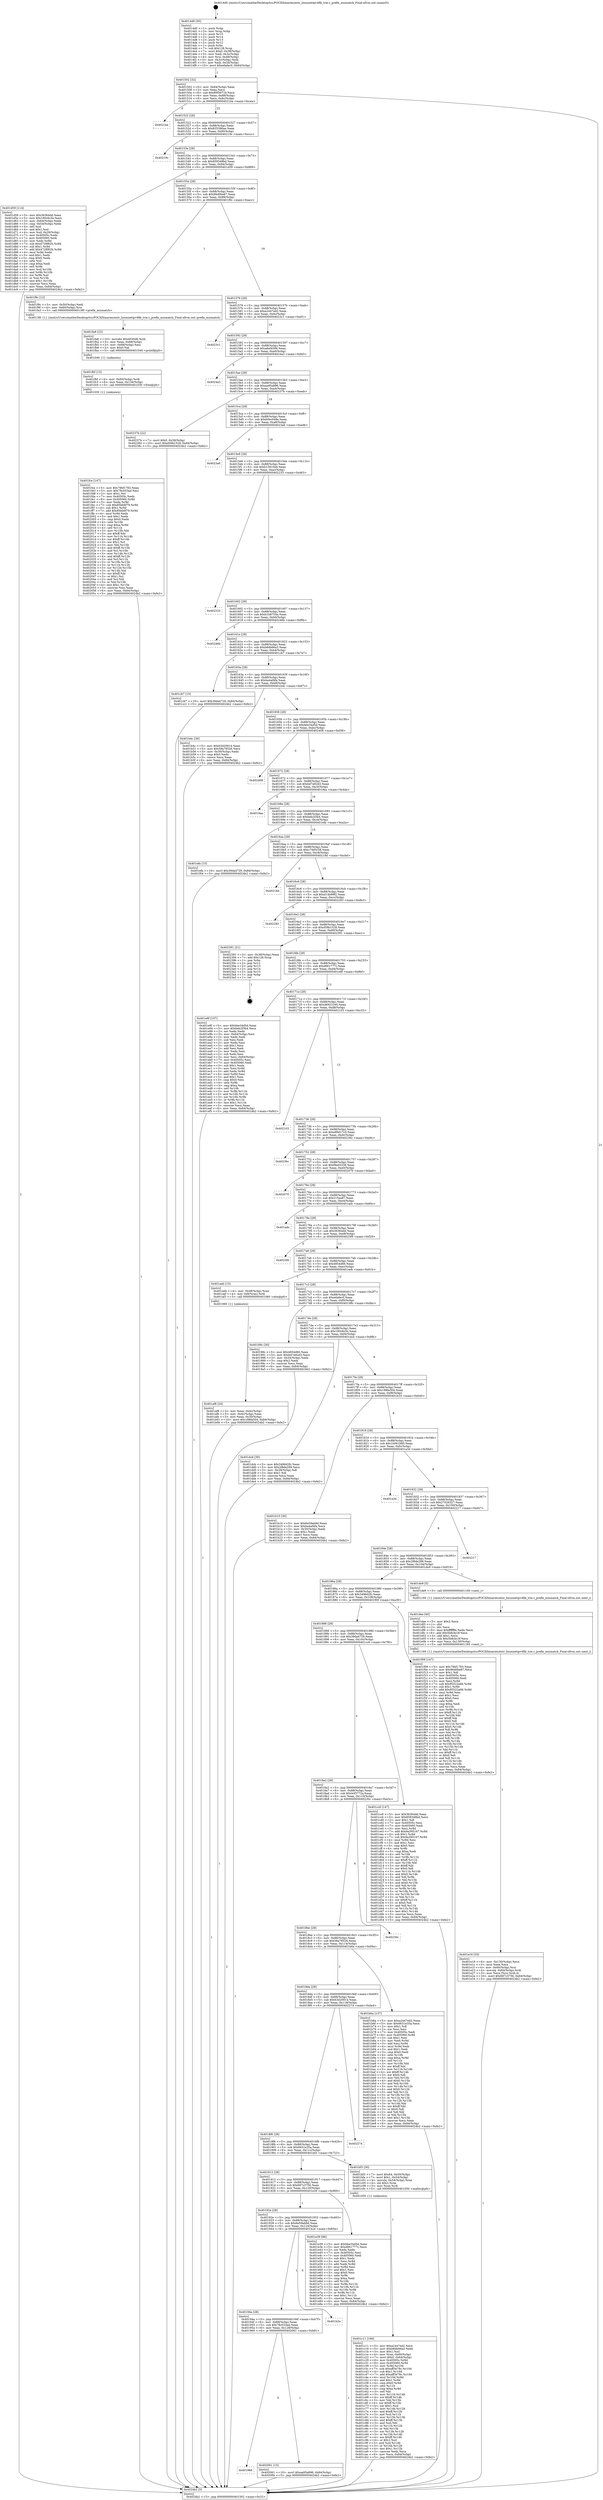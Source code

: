 digraph "0x4014d0" {
  label = "0x4014d0 (/mnt/c/Users/mathe/Desktop/tcc/POCII/binaries/extr_linuxnetipv4fib_trie.c_prefix_mismatch_Final-ollvm.out::main(0))"
  labelloc = "t"
  node[shape=record]

  Entry [label="",width=0.3,height=0.3,shape=circle,fillcolor=black,style=filled]
  "0x401502" [label="{
     0x401502 [32]\l
     | [instrs]\l
     &nbsp;&nbsp;0x401502 \<+6\>: mov -0x84(%rbp),%eax\l
     &nbsp;&nbsp;0x401508 \<+2\>: mov %eax,%ecx\l
     &nbsp;&nbsp;0x40150a \<+6\>: sub $0x80f5871b,%ecx\l
     &nbsp;&nbsp;0x401510 \<+6\>: mov %eax,-0x88(%rbp)\l
     &nbsp;&nbsp;0x401516 \<+6\>: mov %ecx,-0x8c(%rbp)\l
     &nbsp;&nbsp;0x40151c \<+6\>: je 00000000004021ba \<main+0xcea\>\l
  }"]
  "0x4021ba" [label="{
     0x4021ba\l
  }", style=dashed]
  "0x401522" [label="{
     0x401522 [28]\l
     | [instrs]\l
     &nbsp;&nbsp;0x401522 \<+5\>: jmp 0000000000401527 \<main+0x57\>\l
     &nbsp;&nbsp;0x401527 \<+6\>: mov -0x88(%rbp),%eax\l
     &nbsp;&nbsp;0x40152d \<+5\>: sub $0x835386ae,%eax\l
     &nbsp;&nbsp;0x401532 \<+6\>: mov %eax,-0x90(%rbp)\l
     &nbsp;&nbsp;0x401538 \<+6\>: je 000000000040219c \<main+0xccc\>\l
  }"]
  Exit [label="",width=0.3,height=0.3,shape=circle,fillcolor=black,style=filled,peripheries=2]
  "0x40219c" [label="{
     0x40219c\l
  }", style=dashed]
  "0x40153e" [label="{
     0x40153e [28]\l
     | [instrs]\l
     &nbsp;&nbsp;0x40153e \<+5\>: jmp 0000000000401543 \<main+0x73\>\l
     &nbsp;&nbsp;0x401543 \<+6\>: mov -0x88(%rbp),%eax\l
     &nbsp;&nbsp;0x401549 \<+5\>: sub $0x859348bd,%eax\l
     &nbsp;&nbsp;0x40154e \<+6\>: mov %eax,-0x94(%rbp)\l
     &nbsp;&nbsp;0x401554 \<+6\>: je 0000000000401d59 \<main+0x889\>\l
  }"]
  "0x401966" [label="{
     0x401966\l
  }", style=dashed]
  "0x401d59" [label="{
     0x401d59 [114]\l
     | [instrs]\l
     &nbsp;&nbsp;0x401d59 \<+5\>: mov $0x36364dd,%eax\l
     &nbsp;&nbsp;0x401d5e \<+5\>: mov $0x180c6c5e,%ecx\l
     &nbsp;&nbsp;0x401d63 \<+3\>: mov -0x64(%rbp),%edx\l
     &nbsp;&nbsp;0x401d66 \<+3\>: cmp -0x54(%rbp),%edx\l
     &nbsp;&nbsp;0x401d69 \<+4\>: setl %sil\l
     &nbsp;&nbsp;0x401d6d \<+4\>: and $0x1,%sil\l
     &nbsp;&nbsp;0x401d71 \<+4\>: mov %sil,-0x29(%rbp)\l
     &nbsp;&nbsp;0x401d75 \<+7\>: mov 0x40505c,%edx\l
     &nbsp;&nbsp;0x401d7c \<+7\>: mov 0x405060,%edi\l
     &nbsp;&nbsp;0x401d83 \<+3\>: mov %edx,%r8d\l
     &nbsp;&nbsp;0x401d86 \<+7\>: sub $0x4728f62b,%r8d\l
     &nbsp;&nbsp;0x401d8d \<+4\>: sub $0x1,%r8d\l
     &nbsp;&nbsp;0x401d91 \<+7\>: add $0x4728f62b,%r8d\l
     &nbsp;&nbsp;0x401d98 \<+4\>: imul %r8d,%edx\l
     &nbsp;&nbsp;0x401d9c \<+3\>: and $0x1,%edx\l
     &nbsp;&nbsp;0x401d9f \<+3\>: cmp $0x0,%edx\l
     &nbsp;&nbsp;0x401da2 \<+4\>: sete %sil\l
     &nbsp;&nbsp;0x401da6 \<+3\>: cmp $0xa,%edi\l
     &nbsp;&nbsp;0x401da9 \<+4\>: setl %r9b\l
     &nbsp;&nbsp;0x401dad \<+3\>: mov %sil,%r10b\l
     &nbsp;&nbsp;0x401db0 \<+3\>: and %r9b,%r10b\l
     &nbsp;&nbsp;0x401db3 \<+3\>: xor %r9b,%sil\l
     &nbsp;&nbsp;0x401db6 \<+3\>: or %sil,%r10b\l
     &nbsp;&nbsp;0x401db9 \<+4\>: test $0x1,%r10b\l
     &nbsp;&nbsp;0x401dbd \<+3\>: cmovne %ecx,%eax\l
     &nbsp;&nbsp;0x401dc0 \<+6\>: mov %eax,-0x84(%rbp)\l
     &nbsp;&nbsp;0x401dc6 \<+5\>: jmp 00000000004024b2 \<main+0xfe2\>\l
  }"]
  "0x40155a" [label="{
     0x40155a [28]\l
     | [instrs]\l
     &nbsp;&nbsp;0x40155a \<+5\>: jmp 000000000040155f \<main+0x8f\>\l
     &nbsp;&nbsp;0x40155f \<+6\>: mov -0x88(%rbp),%eax\l
     &nbsp;&nbsp;0x401565 \<+5\>: sub $0x96d0be87,%eax\l
     &nbsp;&nbsp;0x40156a \<+6\>: mov %eax,-0x98(%rbp)\l
     &nbsp;&nbsp;0x401570 \<+6\>: je 0000000000401f9c \<main+0xacc\>\l
  }"]
  "0x402061" [label="{
     0x402061 [15]\l
     | [instrs]\l
     &nbsp;&nbsp;0x402061 \<+10\>: movl $0xaa95a896,-0x84(%rbp)\l
     &nbsp;&nbsp;0x40206b \<+5\>: jmp 00000000004024b2 \<main+0xfe2\>\l
  }"]
  "0x401f9c" [label="{
     0x401f9c [12]\l
     | [instrs]\l
     &nbsp;&nbsp;0x401f9c \<+3\>: mov -0x50(%rbp),%edi\l
     &nbsp;&nbsp;0x401f9f \<+4\>: mov -0x60(%rbp),%rsi\l
     &nbsp;&nbsp;0x401fa3 \<+5\>: call 00000000004013f0 \<prefix_mismatch\>\l
     | [calls]\l
     &nbsp;&nbsp;0x4013f0 \{1\} (/mnt/c/Users/mathe/Desktop/tcc/POCII/binaries/extr_linuxnetipv4fib_trie.c_prefix_mismatch_Final-ollvm.out::prefix_mismatch)\l
  }"]
  "0x401576" [label="{
     0x401576 [28]\l
     | [instrs]\l
     &nbsp;&nbsp;0x401576 \<+5\>: jmp 000000000040157b \<main+0xab\>\l
     &nbsp;&nbsp;0x40157b \<+6\>: mov -0x88(%rbp),%eax\l
     &nbsp;&nbsp;0x401581 \<+5\>: sub $0xa2447ed2,%eax\l
     &nbsp;&nbsp;0x401586 \<+6\>: mov %eax,-0x9c(%rbp)\l
     &nbsp;&nbsp;0x40158c \<+6\>: je 00000000004023c1 \<main+0xef1\>\l
  }"]
  "0x40194a" [label="{
     0x40194a [28]\l
     | [instrs]\l
     &nbsp;&nbsp;0x40194a \<+5\>: jmp 000000000040194f \<main+0x47f\>\l
     &nbsp;&nbsp;0x40194f \<+6\>: mov -0x88(%rbp),%eax\l
     &nbsp;&nbsp;0x401955 \<+5\>: sub $0x78c033ad,%eax\l
     &nbsp;&nbsp;0x40195a \<+6\>: mov %eax,-0x128(%rbp)\l
     &nbsp;&nbsp;0x401960 \<+6\>: je 0000000000402061 \<main+0xb91\>\l
  }"]
  "0x4023c1" [label="{
     0x4023c1\l
  }", style=dashed]
  "0x401592" [label="{
     0x401592 [28]\l
     | [instrs]\l
     &nbsp;&nbsp;0x401592 \<+5\>: jmp 0000000000401597 \<main+0xc7\>\l
     &nbsp;&nbsp;0x401597 \<+6\>: mov -0x88(%rbp),%eax\l
     &nbsp;&nbsp;0x40159d \<+5\>: sub $0xa8ef4566,%eax\l
     &nbsp;&nbsp;0x4015a2 \<+6\>: mov %eax,-0xa0(%rbp)\l
     &nbsp;&nbsp;0x4015a8 \<+6\>: je 00000000004024a3 \<main+0xfd3\>\l
  }"]
  "0x401b2e" [label="{
     0x401b2e\l
  }", style=dashed]
  "0x4024a3" [label="{
     0x4024a3\l
  }", style=dashed]
  "0x4015ae" [label="{
     0x4015ae [28]\l
     | [instrs]\l
     &nbsp;&nbsp;0x4015ae \<+5\>: jmp 00000000004015b3 \<main+0xe3\>\l
     &nbsp;&nbsp;0x4015b3 \<+6\>: mov -0x88(%rbp),%eax\l
     &nbsp;&nbsp;0x4015b9 \<+5\>: sub $0xaa95a896,%eax\l
     &nbsp;&nbsp;0x4015be \<+6\>: mov %eax,-0xa4(%rbp)\l
     &nbsp;&nbsp;0x4015c4 \<+6\>: je 000000000040237b \<main+0xeab\>\l
  }"]
  "0x401fce" [label="{
     0x401fce [147]\l
     | [instrs]\l
     &nbsp;&nbsp;0x401fce \<+5\>: mov $0x79bf1783,%eax\l
     &nbsp;&nbsp;0x401fd3 \<+5\>: mov $0x78c033ad,%esi\l
     &nbsp;&nbsp;0x401fd8 \<+2\>: mov $0x1,%cl\l
     &nbsp;&nbsp;0x401fda \<+7\>: mov 0x40505c,%edx\l
     &nbsp;&nbsp;0x401fe1 \<+8\>: mov 0x405060,%r8d\l
     &nbsp;&nbsp;0x401fe9 \<+3\>: mov %edx,%r9d\l
     &nbsp;&nbsp;0x401fec \<+7\>: sub $0x85bb6f79,%r9d\l
     &nbsp;&nbsp;0x401ff3 \<+4\>: sub $0x1,%r9d\l
     &nbsp;&nbsp;0x401ff7 \<+7\>: add $0x85bb6f79,%r9d\l
     &nbsp;&nbsp;0x401ffe \<+4\>: imul %r9d,%edx\l
     &nbsp;&nbsp;0x402002 \<+3\>: and $0x1,%edx\l
     &nbsp;&nbsp;0x402005 \<+3\>: cmp $0x0,%edx\l
     &nbsp;&nbsp;0x402008 \<+4\>: sete %r10b\l
     &nbsp;&nbsp;0x40200c \<+4\>: cmp $0xa,%r8d\l
     &nbsp;&nbsp;0x402010 \<+4\>: setl %r11b\l
     &nbsp;&nbsp;0x402014 \<+3\>: mov %r10b,%bl\l
     &nbsp;&nbsp;0x402017 \<+3\>: xor $0xff,%bl\l
     &nbsp;&nbsp;0x40201a \<+3\>: mov %r11b,%r14b\l
     &nbsp;&nbsp;0x40201d \<+4\>: xor $0xff,%r14b\l
     &nbsp;&nbsp;0x402021 \<+3\>: xor $0x1,%cl\l
     &nbsp;&nbsp;0x402024 \<+3\>: mov %bl,%r15b\l
     &nbsp;&nbsp;0x402027 \<+4\>: and $0xff,%r15b\l
     &nbsp;&nbsp;0x40202b \<+3\>: and %cl,%r10b\l
     &nbsp;&nbsp;0x40202e \<+3\>: mov %r14b,%r12b\l
     &nbsp;&nbsp;0x402031 \<+4\>: and $0xff,%r12b\l
     &nbsp;&nbsp;0x402035 \<+3\>: and %cl,%r11b\l
     &nbsp;&nbsp;0x402038 \<+3\>: or %r10b,%r15b\l
     &nbsp;&nbsp;0x40203b \<+3\>: or %r11b,%r12b\l
     &nbsp;&nbsp;0x40203e \<+3\>: xor %r12b,%r15b\l
     &nbsp;&nbsp;0x402041 \<+3\>: or %r14b,%bl\l
     &nbsp;&nbsp;0x402044 \<+3\>: xor $0xff,%bl\l
     &nbsp;&nbsp;0x402047 \<+3\>: or $0x1,%cl\l
     &nbsp;&nbsp;0x40204a \<+2\>: and %cl,%bl\l
     &nbsp;&nbsp;0x40204c \<+3\>: or %bl,%r15b\l
     &nbsp;&nbsp;0x40204f \<+4\>: test $0x1,%r15b\l
     &nbsp;&nbsp;0x402053 \<+3\>: cmovne %esi,%eax\l
     &nbsp;&nbsp;0x402056 \<+6\>: mov %eax,-0x84(%rbp)\l
     &nbsp;&nbsp;0x40205c \<+5\>: jmp 00000000004024b2 \<main+0xfe2\>\l
  }"]
  "0x40237b" [label="{
     0x40237b [22]\l
     | [instrs]\l
     &nbsp;&nbsp;0x40237b \<+7\>: movl $0x0,-0x38(%rbp)\l
     &nbsp;&nbsp;0x402382 \<+10\>: movl $0xd59b1528,-0x84(%rbp)\l
     &nbsp;&nbsp;0x40238c \<+5\>: jmp 00000000004024b2 \<main+0xfe2\>\l
  }"]
  "0x4015ca" [label="{
     0x4015ca [28]\l
     | [instrs]\l
     &nbsp;&nbsp;0x4015ca \<+5\>: jmp 00000000004015cf \<main+0xff\>\l
     &nbsp;&nbsp;0x4015cf \<+6\>: mov -0x88(%rbp),%eax\l
     &nbsp;&nbsp;0x4015d5 \<+5\>: sub $0xb0ec048a,%eax\l
     &nbsp;&nbsp;0x4015da \<+6\>: mov %eax,-0xa8(%rbp)\l
     &nbsp;&nbsp;0x4015e0 \<+6\>: je 00000000004023a6 \<main+0xed6\>\l
  }"]
  "0x401fbf" [label="{
     0x401fbf [15]\l
     | [instrs]\l
     &nbsp;&nbsp;0x401fbf \<+4\>: mov -0x60(%rbp),%rdi\l
     &nbsp;&nbsp;0x401fc3 \<+6\>: mov %eax,-0x134(%rbp)\l
     &nbsp;&nbsp;0x401fc9 \<+5\>: call 0000000000401030 \<free@plt\>\l
     | [calls]\l
     &nbsp;&nbsp;0x401030 \{1\} (unknown)\l
  }"]
  "0x4023a6" [label="{
     0x4023a6\l
  }", style=dashed]
  "0x4015e6" [label="{
     0x4015e6 [28]\l
     | [instrs]\l
     &nbsp;&nbsp;0x4015e6 \<+5\>: jmp 00000000004015eb \<main+0x11b\>\l
     &nbsp;&nbsp;0x4015eb \<+6\>: mov -0x88(%rbp),%eax\l
     &nbsp;&nbsp;0x4015f1 \<+5\>: sub $0xb15810eb,%eax\l
     &nbsp;&nbsp;0x4015f6 \<+6\>: mov %eax,-0xac(%rbp)\l
     &nbsp;&nbsp;0x4015fc \<+6\>: je 0000000000402233 \<main+0xd63\>\l
  }"]
  "0x401fa8" [label="{
     0x401fa8 [23]\l
     | [instrs]\l
     &nbsp;&nbsp;0x401fa8 \<+10\>: movabs $0x4030d6,%rdi\l
     &nbsp;&nbsp;0x401fb2 \<+3\>: mov %eax,-0x68(%rbp)\l
     &nbsp;&nbsp;0x401fb5 \<+3\>: mov -0x68(%rbp),%esi\l
     &nbsp;&nbsp;0x401fb8 \<+2\>: mov $0x0,%al\l
     &nbsp;&nbsp;0x401fba \<+5\>: call 0000000000401040 \<printf@plt\>\l
     | [calls]\l
     &nbsp;&nbsp;0x401040 \{1\} (unknown)\l
  }"]
  "0x402233" [label="{
     0x402233\l
  }", style=dashed]
  "0x401602" [label="{
     0x401602 [28]\l
     | [instrs]\l
     &nbsp;&nbsp;0x401602 \<+5\>: jmp 0000000000401607 \<main+0x137\>\l
     &nbsp;&nbsp;0x401607 \<+6\>: mov -0x88(%rbp),%eax\l
     &nbsp;&nbsp;0x40160d \<+5\>: sub $0xb1b8754a,%eax\l
     &nbsp;&nbsp;0x401612 \<+6\>: mov %eax,-0xb0(%rbp)\l
     &nbsp;&nbsp;0x401618 \<+6\>: je 000000000040246b \<main+0xf9b\>\l
  }"]
  "0x40192e" [label="{
     0x40192e [28]\l
     | [instrs]\l
     &nbsp;&nbsp;0x40192e \<+5\>: jmp 0000000000401933 \<main+0x463\>\l
     &nbsp;&nbsp;0x401933 \<+6\>: mov -0x88(%rbp),%eax\l
     &nbsp;&nbsp;0x401939 \<+5\>: sub $0x6e59ab9d,%eax\l
     &nbsp;&nbsp;0x40193e \<+6\>: mov %eax,-0x124(%rbp)\l
     &nbsp;&nbsp;0x401944 \<+6\>: je 0000000000401b2e \<main+0x65e\>\l
  }"]
  "0x40246b" [label="{
     0x40246b\l
  }", style=dashed]
  "0x40161e" [label="{
     0x40161e [28]\l
     | [instrs]\l
     &nbsp;&nbsp;0x40161e \<+5\>: jmp 0000000000401623 \<main+0x153\>\l
     &nbsp;&nbsp;0x401623 \<+6\>: mov -0x88(%rbp),%eax\l
     &nbsp;&nbsp;0x401629 \<+5\>: sub $0xb6db66a3,%eax\l
     &nbsp;&nbsp;0x40162e \<+6\>: mov %eax,-0xb4(%rbp)\l
     &nbsp;&nbsp;0x401634 \<+6\>: je 0000000000401cb7 \<main+0x7e7\>\l
  }"]
  "0x401e39" [label="{
     0x401e39 [86]\l
     | [instrs]\l
     &nbsp;&nbsp;0x401e39 \<+5\>: mov $0xbbe34d5d,%eax\l
     &nbsp;&nbsp;0x401e3e \<+5\>: mov $0xd661777c,%ecx\l
     &nbsp;&nbsp;0x401e43 \<+2\>: xor %edx,%edx\l
     &nbsp;&nbsp;0x401e45 \<+7\>: mov 0x40505c,%esi\l
     &nbsp;&nbsp;0x401e4c \<+7\>: mov 0x405060,%edi\l
     &nbsp;&nbsp;0x401e53 \<+3\>: sub $0x1,%edx\l
     &nbsp;&nbsp;0x401e56 \<+3\>: mov %esi,%r8d\l
     &nbsp;&nbsp;0x401e59 \<+3\>: add %edx,%r8d\l
     &nbsp;&nbsp;0x401e5c \<+4\>: imul %r8d,%esi\l
     &nbsp;&nbsp;0x401e60 \<+3\>: and $0x1,%esi\l
     &nbsp;&nbsp;0x401e63 \<+3\>: cmp $0x0,%esi\l
     &nbsp;&nbsp;0x401e66 \<+4\>: sete %r9b\l
     &nbsp;&nbsp;0x401e6a \<+3\>: cmp $0xa,%edi\l
     &nbsp;&nbsp;0x401e6d \<+4\>: setl %r10b\l
     &nbsp;&nbsp;0x401e71 \<+3\>: mov %r9b,%r11b\l
     &nbsp;&nbsp;0x401e74 \<+3\>: and %r10b,%r11b\l
     &nbsp;&nbsp;0x401e77 \<+3\>: xor %r10b,%r9b\l
     &nbsp;&nbsp;0x401e7a \<+3\>: or %r9b,%r11b\l
     &nbsp;&nbsp;0x401e7d \<+4\>: test $0x1,%r11b\l
     &nbsp;&nbsp;0x401e81 \<+3\>: cmovne %ecx,%eax\l
     &nbsp;&nbsp;0x401e84 \<+6\>: mov %eax,-0x84(%rbp)\l
     &nbsp;&nbsp;0x401e8a \<+5\>: jmp 00000000004024b2 \<main+0xfe2\>\l
  }"]
  "0x401cb7" [label="{
     0x401cb7 [15]\l
     | [instrs]\l
     &nbsp;&nbsp;0x401cb7 \<+10\>: movl $0x39da4729,-0x84(%rbp)\l
     &nbsp;&nbsp;0x401cc1 \<+5\>: jmp 00000000004024b2 \<main+0xfe2\>\l
  }"]
  "0x40163a" [label="{
     0x40163a [28]\l
     | [instrs]\l
     &nbsp;&nbsp;0x40163a \<+5\>: jmp 000000000040163f \<main+0x16f\>\l
     &nbsp;&nbsp;0x40163f \<+6\>: mov -0x88(%rbp),%eax\l
     &nbsp;&nbsp;0x401645 \<+5\>: sub $0xba4af4fa,%eax\l
     &nbsp;&nbsp;0x40164a \<+6\>: mov %eax,-0xb8(%rbp)\l
     &nbsp;&nbsp;0x401650 \<+6\>: je 0000000000401b4c \<main+0x67c\>\l
  }"]
  "0x401e16" [label="{
     0x401e16 [35]\l
     | [instrs]\l
     &nbsp;&nbsp;0x401e16 \<+6\>: mov -0x130(%rbp),%ecx\l
     &nbsp;&nbsp;0x401e1c \<+3\>: imul %eax,%ecx\l
     &nbsp;&nbsp;0x401e1f \<+4\>: mov -0x60(%rbp),%rsi\l
     &nbsp;&nbsp;0x401e23 \<+4\>: movslq -0x64(%rbp),%rdi\l
     &nbsp;&nbsp;0x401e27 \<+3\>: mov %ecx,(%rsi,%rdi,4)\l
     &nbsp;&nbsp;0x401e2a \<+10\>: movl $0x687c3756,-0x84(%rbp)\l
     &nbsp;&nbsp;0x401e34 \<+5\>: jmp 00000000004024b2 \<main+0xfe2\>\l
  }"]
  "0x401b4c" [label="{
     0x401b4c [30]\l
     | [instrs]\l
     &nbsp;&nbsp;0x401b4c \<+5\>: mov $0x63d20914,%eax\l
     &nbsp;&nbsp;0x401b51 \<+5\>: mov $0x58a78526,%ecx\l
     &nbsp;&nbsp;0x401b56 \<+3\>: mov -0x30(%rbp),%edx\l
     &nbsp;&nbsp;0x401b59 \<+3\>: cmp $0x0,%edx\l
     &nbsp;&nbsp;0x401b5c \<+3\>: cmove %ecx,%eax\l
     &nbsp;&nbsp;0x401b5f \<+6\>: mov %eax,-0x84(%rbp)\l
     &nbsp;&nbsp;0x401b65 \<+5\>: jmp 00000000004024b2 \<main+0xfe2\>\l
  }"]
  "0x401656" [label="{
     0x401656 [28]\l
     | [instrs]\l
     &nbsp;&nbsp;0x401656 \<+5\>: jmp 000000000040165b \<main+0x18b\>\l
     &nbsp;&nbsp;0x40165b \<+6\>: mov -0x88(%rbp),%eax\l
     &nbsp;&nbsp;0x401661 \<+5\>: sub $0xbbe34d5d,%eax\l
     &nbsp;&nbsp;0x401666 \<+6\>: mov %eax,-0xbc(%rbp)\l
     &nbsp;&nbsp;0x40166c \<+6\>: je 0000000000402408 \<main+0xf38\>\l
  }"]
  "0x401dee" [label="{
     0x401dee [40]\l
     | [instrs]\l
     &nbsp;&nbsp;0x401dee \<+5\>: mov $0x2,%ecx\l
     &nbsp;&nbsp;0x401df3 \<+1\>: cltd\l
     &nbsp;&nbsp;0x401df4 \<+2\>: idiv %ecx\l
     &nbsp;&nbsp;0x401df6 \<+6\>: imul $0xfffffffe,%edx,%ecx\l
     &nbsp;&nbsp;0x401dfc \<+6\>: add $0x5b8cbc3f,%ecx\l
     &nbsp;&nbsp;0x401e02 \<+3\>: add $0x1,%ecx\l
     &nbsp;&nbsp;0x401e05 \<+6\>: sub $0x5b8cbc3f,%ecx\l
     &nbsp;&nbsp;0x401e0b \<+6\>: mov %ecx,-0x130(%rbp)\l
     &nbsp;&nbsp;0x401e11 \<+5\>: call 0000000000401160 \<next_i\>\l
     | [calls]\l
     &nbsp;&nbsp;0x401160 \{1\} (/mnt/c/Users/mathe/Desktop/tcc/POCII/binaries/extr_linuxnetipv4fib_trie.c_prefix_mismatch_Final-ollvm.out::next_i)\l
  }"]
  "0x402408" [label="{
     0x402408\l
  }", style=dashed]
  "0x401672" [label="{
     0x401672 [28]\l
     | [instrs]\l
     &nbsp;&nbsp;0x401672 \<+5\>: jmp 0000000000401677 \<main+0x1a7\>\l
     &nbsp;&nbsp;0x401677 \<+6\>: mov -0x88(%rbp),%eax\l
     &nbsp;&nbsp;0x40167d \<+5\>: sub $0xbd7e92d3,%eax\l
     &nbsp;&nbsp;0x401682 \<+6\>: mov %eax,-0xc0(%rbp)\l
     &nbsp;&nbsp;0x401688 \<+6\>: je 00000000004019aa \<main+0x4da\>\l
  }"]
  "0x401c11" [label="{
     0x401c11 [166]\l
     | [instrs]\l
     &nbsp;&nbsp;0x401c11 \<+5\>: mov $0xa2447ed2,%ecx\l
     &nbsp;&nbsp;0x401c16 \<+5\>: mov $0xb6db66a3,%edx\l
     &nbsp;&nbsp;0x401c1b \<+3\>: mov $0x1,%sil\l
     &nbsp;&nbsp;0x401c1e \<+4\>: mov %rax,-0x60(%rbp)\l
     &nbsp;&nbsp;0x401c22 \<+7\>: movl $0x0,-0x64(%rbp)\l
     &nbsp;&nbsp;0x401c29 \<+8\>: mov 0x40505c,%r8d\l
     &nbsp;&nbsp;0x401c31 \<+8\>: mov 0x405060,%r9d\l
     &nbsp;&nbsp;0x401c39 \<+3\>: mov %r8d,%r10d\l
     &nbsp;&nbsp;0x401c3c \<+7\>: sub $0xaff3e78c,%r10d\l
     &nbsp;&nbsp;0x401c43 \<+4\>: sub $0x1,%r10d\l
     &nbsp;&nbsp;0x401c47 \<+7\>: add $0xaff3e78c,%r10d\l
     &nbsp;&nbsp;0x401c4e \<+4\>: imul %r10d,%r8d\l
     &nbsp;&nbsp;0x401c52 \<+4\>: and $0x1,%r8d\l
     &nbsp;&nbsp;0x401c56 \<+4\>: cmp $0x0,%r8d\l
     &nbsp;&nbsp;0x401c5a \<+4\>: sete %r11b\l
     &nbsp;&nbsp;0x401c5e \<+4\>: cmp $0xa,%r9d\l
     &nbsp;&nbsp;0x401c62 \<+3\>: setl %bl\l
     &nbsp;&nbsp;0x401c65 \<+3\>: mov %r11b,%r14b\l
     &nbsp;&nbsp;0x401c68 \<+4\>: xor $0xff,%r14b\l
     &nbsp;&nbsp;0x401c6c \<+3\>: mov %bl,%r15b\l
     &nbsp;&nbsp;0x401c6f \<+4\>: xor $0xff,%r15b\l
     &nbsp;&nbsp;0x401c73 \<+4\>: xor $0x1,%sil\l
     &nbsp;&nbsp;0x401c77 \<+3\>: mov %r14b,%r12b\l
     &nbsp;&nbsp;0x401c7a \<+4\>: and $0xff,%r12b\l
     &nbsp;&nbsp;0x401c7e \<+3\>: and %sil,%r11b\l
     &nbsp;&nbsp;0x401c81 \<+3\>: mov %r15b,%r13b\l
     &nbsp;&nbsp;0x401c84 \<+4\>: and $0xff,%r13b\l
     &nbsp;&nbsp;0x401c88 \<+3\>: and %sil,%bl\l
     &nbsp;&nbsp;0x401c8b \<+3\>: or %r11b,%r12b\l
     &nbsp;&nbsp;0x401c8e \<+3\>: or %bl,%r13b\l
     &nbsp;&nbsp;0x401c91 \<+3\>: xor %r13b,%r12b\l
     &nbsp;&nbsp;0x401c94 \<+3\>: or %r15b,%r14b\l
     &nbsp;&nbsp;0x401c97 \<+4\>: xor $0xff,%r14b\l
     &nbsp;&nbsp;0x401c9b \<+4\>: or $0x1,%sil\l
     &nbsp;&nbsp;0x401c9f \<+3\>: and %sil,%r14b\l
     &nbsp;&nbsp;0x401ca2 \<+3\>: or %r14b,%r12b\l
     &nbsp;&nbsp;0x401ca5 \<+4\>: test $0x1,%r12b\l
     &nbsp;&nbsp;0x401ca9 \<+3\>: cmovne %edx,%ecx\l
     &nbsp;&nbsp;0x401cac \<+6\>: mov %ecx,-0x84(%rbp)\l
     &nbsp;&nbsp;0x401cb2 \<+5\>: jmp 00000000004024b2 \<main+0xfe2\>\l
  }"]
  "0x4019aa" [label="{
     0x4019aa\l
  }", style=dashed]
  "0x40168e" [label="{
     0x40168e [28]\l
     | [instrs]\l
     &nbsp;&nbsp;0x40168e \<+5\>: jmp 0000000000401693 \<main+0x1c3\>\l
     &nbsp;&nbsp;0x401693 \<+6\>: mov -0x88(%rbp),%eax\l
     &nbsp;&nbsp;0x401699 \<+5\>: sub $0xbeb2f3b4,%eax\l
     &nbsp;&nbsp;0x40169e \<+6\>: mov %eax,-0xc4(%rbp)\l
     &nbsp;&nbsp;0x4016a4 \<+6\>: je 0000000000401efa \<main+0xa2a\>\l
  }"]
  "0x401912" [label="{
     0x401912 [28]\l
     | [instrs]\l
     &nbsp;&nbsp;0x401912 \<+5\>: jmp 0000000000401917 \<main+0x447\>\l
     &nbsp;&nbsp;0x401917 \<+6\>: mov -0x88(%rbp),%eax\l
     &nbsp;&nbsp;0x40191d \<+5\>: sub $0x687c3756,%eax\l
     &nbsp;&nbsp;0x401922 \<+6\>: mov %eax,-0x120(%rbp)\l
     &nbsp;&nbsp;0x401928 \<+6\>: je 0000000000401e39 \<main+0x969\>\l
  }"]
  "0x401efa" [label="{
     0x401efa [15]\l
     | [instrs]\l
     &nbsp;&nbsp;0x401efa \<+10\>: movl $0x39da4729,-0x84(%rbp)\l
     &nbsp;&nbsp;0x401f04 \<+5\>: jmp 00000000004024b2 \<main+0xfe2\>\l
  }"]
  "0x4016aa" [label="{
     0x4016aa [28]\l
     | [instrs]\l
     &nbsp;&nbsp;0x4016aa \<+5\>: jmp 00000000004016af \<main+0x1df\>\l
     &nbsp;&nbsp;0x4016af \<+6\>: mov -0x88(%rbp),%eax\l
     &nbsp;&nbsp;0x4016b5 \<+5\>: sub $0xc7dd5c58,%eax\l
     &nbsp;&nbsp;0x4016ba \<+6\>: mov %eax,-0xc8(%rbp)\l
     &nbsp;&nbsp;0x4016c0 \<+6\>: je 000000000040218d \<main+0xcbd\>\l
  }"]
  "0x401bf3" [label="{
     0x401bf3 [30]\l
     | [instrs]\l
     &nbsp;&nbsp;0x401bf3 \<+7\>: movl $0x64,-0x50(%rbp)\l
     &nbsp;&nbsp;0x401bfa \<+7\>: movl $0x1,-0x54(%rbp)\l
     &nbsp;&nbsp;0x401c01 \<+4\>: movslq -0x54(%rbp),%rax\l
     &nbsp;&nbsp;0x401c05 \<+4\>: shl $0x2,%rax\l
     &nbsp;&nbsp;0x401c09 \<+3\>: mov %rax,%rdi\l
     &nbsp;&nbsp;0x401c0c \<+5\>: call 0000000000401050 \<malloc@plt\>\l
     | [calls]\l
     &nbsp;&nbsp;0x401050 \{1\} (unknown)\l
  }"]
  "0x40218d" [label="{
     0x40218d\l
  }", style=dashed]
  "0x4016c6" [label="{
     0x4016c6 [28]\l
     | [instrs]\l
     &nbsp;&nbsp;0x4016c6 \<+5\>: jmp 00000000004016cb \<main+0x1fb\>\l
     &nbsp;&nbsp;0x4016cb \<+6\>: mov -0x88(%rbp),%eax\l
     &nbsp;&nbsp;0x4016d1 \<+5\>: sub $0xd14b99f2,%eax\l
     &nbsp;&nbsp;0x4016d6 \<+6\>: mov %eax,-0xcc(%rbp)\l
     &nbsp;&nbsp;0x4016dc \<+6\>: je 0000000000402283 \<main+0xdb3\>\l
  }"]
  "0x4018f6" [label="{
     0x4018f6 [28]\l
     | [instrs]\l
     &nbsp;&nbsp;0x4018f6 \<+5\>: jmp 00000000004018fb \<main+0x42b\>\l
     &nbsp;&nbsp;0x4018fb \<+6\>: mov -0x88(%rbp),%eax\l
     &nbsp;&nbsp;0x401901 \<+5\>: sub $0x6631e35a,%eax\l
     &nbsp;&nbsp;0x401906 \<+6\>: mov %eax,-0x11c(%rbp)\l
     &nbsp;&nbsp;0x40190c \<+6\>: je 0000000000401bf3 \<main+0x723\>\l
  }"]
  "0x402283" [label="{
     0x402283\l
  }", style=dashed]
  "0x4016e2" [label="{
     0x4016e2 [28]\l
     | [instrs]\l
     &nbsp;&nbsp;0x4016e2 \<+5\>: jmp 00000000004016e7 \<main+0x217\>\l
     &nbsp;&nbsp;0x4016e7 \<+6\>: mov -0x88(%rbp),%eax\l
     &nbsp;&nbsp;0x4016ed \<+5\>: sub $0xd59b1528,%eax\l
     &nbsp;&nbsp;0x4016f2 \<+6\>: mov %eax,-0xd0(%rbp)\l
     &nbsp;&nbsp;0x4016f8 \<+6\>: je 0000000000402391 \<main+0xec1\>\l
  }"]
  "0x402274" [label="{
     0x402274\l
  }", style=dashed]
  "0x402391" [label="{
     0x402391 [21]\l
     | [instrs]\l
     &nbsp;&nbsp;0x402391 \<+3\>: mov -0x38(%rbp),%eax\l
     &nbsp;&nbsp;0x402394 \<+7\>: add $0x128,%rsp\l
     &nbsp;&nbsp;0x40239b \<+1\>: pop %rbx\l
     &nbsp;&nbsp;0x40239c \<+2\>: pop %r12\l
     &nbsp;&nbsp;0x40239e \<+2\>: pop %r13\l
     &nbsp;&nbsp;0x4023a0 \<+2\>: pop %r14\l
     &nbsp;&nbsp;0x4023a2 \<+2\>: pop %r15\l
     &nbsp;&nbsp;0x4023a4 \<+1\>: pop %rbp\l
     &nbsp;&nbsp;0x4023a5 \<+1\>: ret\l
  }"]
  "0x4016fe" [label="{
     0x4016fe [28]\l
     | [instrs]\l
     &nbsp;&nbsp;0x4016fe \<+5\>: jmp 0000000000401703 \<main+0x233\>\l
     &nbsp;&nbsp;0x401703 \<+6\>: mov -0x88(%rbp),%eax\l
     &nbsp;&nbsp;0x401709 \<+5\>: sub $0xd661777c,%eax\l
     &nbsp;&nbsp;0x40170e \<+6\>: mov %eax,-0xd4(%rbp)\l
     &nbsp;&nbsp;0x401714 \<+6\>: je 0000000000401e8f \<main+0x9bf\>\l
  }"]
  "0x4018da" [label="{
     0x4018da [28]\l
     | [instrs]\l
     &nbsp;&nbsp;0x4018da \<+5\>: jmp 00000000004018df \<main+0x40f\>\l
     &nbsp;&nbsp;0x4018df \<+6\>: mov -0x88(%rbp),%eax\l
     &nbsp;&nbsp;0x4018e5 \<+5\>: sub $0x63d20914,%eax\l
     &nbsp;&nbsp;0x4018ea \<+6\>: mov %eax,-0x118(%rbp)\l
     &nbsp;&nbsp;0x4018f0 \<+6\>: je 0000000000402274 \<main+0xda4\>\l
  }"]
  "0x401e8f" [label="{
     0x401e8f [107]\l
     | [instrs]\l
     &nbsp;&nbsp;0x401e8f \<+5\>: mov $0xbbe34d5d,%eax\l
     &nbsp;&nbsp;0x401e94 \<+5\>: mov $0xbeb2f3b4,%ecx\l
     &nbsp;&nbsp;0x401e99 \<+2\>: xor %edx,%edx\l
     &nbsp;&nbsp;0x401e9b \<+3\>: mov -0x64(%rbp),%esi\l
     &nbsp;&nbsp;0x401e9e \<+2\>: mov %edx,%edi\l
     &nbsp;&nbsp;0x401ea0 \<+2\>: sub %esi,%edi\l
     &nbsp;&nbsp;0x401ea2 \<+2\>: mov %edx,%esi\l
     &nbsp;&nbsp;0x401ea4 \<+3\>: sub $0x1,%esi\l
     &nbsp;&nbsp;0x401ea7 \<+2\>: add %esi,%edi\l
     &nbsp;&nbsp;0x401ea9 \<+2\>: mov %edx,%esi\l
     &nbsp;&nbsp;0x401eab \<+2\>: sub %edi,%esi\l
     &nbsp;&nbsp;0x401ead \<+3\>: mov %esi,-0x64(%rbp)\l
     &nbsp;&nbsp;0x401eb0 \<+7\>: mov 0x40505c,%esi\l
     &nbsp;&nbsp;0x401eb7 \<+7\>: mov 0x405060,%edi\l
     &nbsp;&nbsp;0x401ebe \<+3\>: sub $0x1,%edx\l
     &nbsp;&nbsp;0x401ec1 \<+3\>: mov %esi,%r8d\l
     &nbsp;&nbsp;0x401ec4 \<+3\>: add %edx,%r8d\l
     &nbsp;&nbsp;0x401ec7 \<+4\>: imul %r8d,%esi\l
     &nbsp;&nbsp;0x401ecb \<+3\>: and $0x1,%esi\l
     &nbsp;&nbsp;0x401ece \<+3\>: cmp $0x0,%esi\l
     &nbsp;&nbsp;0x401ed1 \<+4\>: sete %r9b\l
     &nbsp;&nbsp;0x401ed5 \<+3\>: cmp $0xa,%edi\l
     &nbsp;&nbsp;0x401ed8 \<+4\>: setl %r10b\l
     &nbsp;&nbsp;0x401edc \<+3\>: mov %r9b,%r11b\l
     &nbsp;&nbsp;0x401edf \<+3\>: and %r10b,%r11b\l
     &nbsp;&nbsp;0x401ee2 \<+3\>: xor %r10b,%r9b\l
     &nbsp;&nbsp;0x401ee5 \<+3\>: or %r9b,%r11b\l
     &nbsp;&nbsp;0x401ee8 \<+4\>: test $0x1,%r11b\l
     &nbsp;&nbsp;0x401eec \<+3\>: cmovne %ecx,%eax\l
     &nbsp;&nbsp;0x401eef \<+6\>: mov %eax,-0x84(%rbp)\l
     &nbsp;&nbsp;0x401ef5 \<+5\>: jmp 00000000004024b2 \<main+0xfe2\>\l
  }"]
  "0x40171a" [label="{
     0x40171a [28]\l
     | [instrs]\l
     &nbsp;&nbsp;0x40171a \<+5\>: jmp 000000000040171f \<main+0x24f\>\l
     &nbsp;&nbsp;0x40171f \<+6\>: mov -0x88(%rbp),%eax\l
     &nbsp;&nbsp;0x401725 \<+5\>: sub $0xd6923160,%eax\l
     &nbsp;&nbsp;0x40172a \<+6\>: mov %eax,-0xd8(%rbp)\l
     &nbsp;&nbsp;0x401730 \<+6\>: je 0000000000402103 \<main+0xc33\>\l
  }"]
  "0x401b6a" [label="{
     0x401b6a [137]\l
     | [instrs]\l
     &nbsp;&nbsp;0x401b6a \<+5\>: mov $0xa2447ed2,%eax\l
     &nbsp;&nbsp;0x401b6f \<+5\>: mov $0x6631e35a,%ecx\l
     &nbsp;&nbsp;0x401b74 \<+2\>: mov $0x1,%dl\l
     &nbsp;&nbsp;0x401b76 \<+2\>: xor %esi,%esi\l
     &nbsp;&nbsp;0x401b78 \<+7\>: mov 0x40505c,%edi\l
     &nbsp;&nbsp;0x401b7f \<+8\>: mov 0x405060,%r8d\l
     &nbsp;&nbsp;0x401b87 \<+3\>: sub $0x1,%esi\l
     &nbsp;&nbsp;0x401b8a \<+3\>: mov %edi,%r9d\l
     &nbsp;&nbsp;0x401b8d \<+3\>: add %esi,%r9d\l
     &nbsp;&nbsp;0x401b90 \<+4\>: imul %r9d,%edi\l
     &nbsp;&nbsp;0x401b94 \<+3\>: and $0x1,%edi\l
     &nbsp;&nbsp;0x401b97 \<+3\>: cmp $0x0,%edi\l
     &nbsp;&nbsp;0x401b9a \<+4\>: sete %r10b\l
     &nbsp;&nbsp;0x401b9e \<+4\>: cmp $0xa,%r8d\l
     &nbsp;&nbsp;0x401ba2 \<+4\>: setl %r11b\l
     &nbsp;&nbsp;0x401ba6 \<+3\>: mov %r10b,%bl\l
     &nbsp;&nbsp;0x401ba9 \<+3\>: xor $0xff,%bl\l
     &nbsp;&nbsp;0x401bac \<+3\>: mov %r11b,%r14b\l
     &nbsp;&nbsp;0x401baf \<+4\>: xor $0xff,%r14b\l
     &nbsp;&nbsp;0x401bb3 \<+3\>: xor $0x0,%dl\l
     &nbsp;&nbsp;0x401bb6 \<+3\>: mov %bl,%r15b\l
     &nbsp;&nbsp;0x401bb9 \<+4\>: and $0x0,%r15b\l
     &nbsp;&nbsp;0x401bbd \<+3\>: and %dl,%r10b\l
     &nbsp;&nbsp;0x401bc0 \<+3\>: mov %r14b,%r12b\l
     &nbsp;&nbsp;0x401bc3 \<+4\>: and $0x0,%r12b\l
     &nbsp;&nbsp;0x401bc7 \<+3\>: and %dl,%r11b\l
     &nbsp;&nbsp;0x401bca \<+3\>: or %r10b,%r15b\l
     &nbsp;&nbsp;0x401bcd \<+3\>: or %r11b,%r12b\l
     &nbsp;&nbsp;0x401bd0 \<+3\>: xor %r12b,%r15b\l
     &nbsp;&nbsp;0x401bd3 \<+3\>: or %r14b,%bl\l
     &nbsp;&nbsp;0x401bd6 \<+3\>: xor $0xff,%bl\l
     &nbsp;&nbsp;0x401bd9 \<+3\>: or $0x0,%dl\l
     &nbsp;&nbsp;0x401bdc \<+2\>: and %dl,%bl\l
     &nbsp;&nbsp;0x401bde \<+3\>: or %bl,%r15b\l
     &nbsp;&nbsp;0x401be1 \<+4\>: test $0x1,%r15b\l
     &nbsp;&nbsp;0x401be5 \<+3\>: cmovne %ecx,%eax\l
     &nbsp;&nbsp;0x401be8 \<+6\>: mov %eax,-0x84(%rbp)\l
     &nbsp;&nbsp;0x401bee \<+5\>: jmp 00000000004024b2 \<main+0xfe2\>\l
  }"]
  "0x402103" [label="{
     0x402103\l
  }", style=dashed]
  "0x401736" [label="{
     0x401736 [28]\l
     | [instrs]\l
     &nbsp;&nbsp;0x401736 \<+5\>: jmp 000000000040173b \<main+0x26b\>\l
     &nbsp;&nbsp;0x40173b \<+6\>: mov -0x88(%rbp),%eax\l
     &nbsp;&nbsp;0x401741 \<+5\>: sub $0xe89d17c5,%eax\l
     &nbsp;&nbsp;0x401746 \<+6\>: mov %eax,-0xdc(%rbp)\l
     &nbsp;&nbsp;0x40174c \<+6\>: je 000000000040236c \<main+0xe9c\>\l
  }"]
  "0x4018be" [label="{
     0x4018be [28]\l
     | [instrs]\l
     &nbsp;&nbsp;0x4018be \<+5\>: jmp 00000000004018c3 \<main+0x3f3\>\l
     &nbsp;&nbsp;0x4018c3 \<+6\>: mov -0x88(%rbp),%eax\l
     &nbsp;&nbsp;0x4018c9 \<+5\>: sub $0x58a78526,%eax\l
     &nbsp;&nbsp;0x4018ce \<+6\>: mov %eax,-0x114(%rbp)\l
     &nbsp;&nbsp;0x4018d4 \<+6\>: je 0000000000401b6a \<main+0x69a\>\l
  }"]
  "0x40236c" [label="{
     0x40236c\l
  }", style=dashed]
  "0x401752" [label="{
     0x401752 [28]\l
     | [instrs]\l
     &nbsp;&nbsp;0x401752 \<+5\>: jmp 0000000000401757 \<main+0x287\>\l
     &nbsp;&nbsp;0x401757 \<+6\>: mov -0x88(%rbp),%eax\l
     &nbsp;&nbsp;0x40175d \<+5\>: sub $0xf9ed3338,%eax\l
     &nbsp;&nbsp;0x401762 \<+6\>: mov %eax,-0xe0(%rbp)\l
     &nbsp;&nbsp;0x401768 \<+6\>: je 0000000000402070 \<main+0xba0\>\l
  }"]
  "0x40230c" [label="{
     0x40230c\l
  }", style=dashed]
  "0x402070" [label="{
     0x402070\l
  }", style=dashed]
  "0x40176e" [label="{
     0x40176e [28]\l
     | [instrs]\l
     &nbsp;&nbsp;0x40176e \<+5\>: jmp 0000000000401773 \<main+0x2a3\>\l
     &nbsp;&nbsp;0x401773 \<+6\>: mov -0x88(%rbp),%eax\l
     &nbsp;&nbsp;0x401779 \<+5\>: sub $0x215aa87,%eax\l
     &nbsp;&nbsp;0x40177e \<+6\>: mov %eax,-0xe4(%rbp)\l
     &nbsp;&nbsp;0x401784 \<+6\>: je 0000000000401adc \<main+0x60c\>\l
  }"]
  "0x4018a2" [label="{
     0x4018a2 [28]\l
     | [instrs]\l
     &nbsp;&nbsp;0x4018a2 \<+5\>: jmp 00000000004018a7 \<main+0x3d7\>\l
     &nbsp;&nbsp;0x4018a7 \<+6\>: mov -0x88(%rbp),%eax\l
     &nbsp;&nbsp;0x4018ad \<+5\>: sub $0x4cf3772a,%eax\l
     &nbsp;&nbsp;0x4018b2 \<+6\>: mov %eax,-0x110(%rbp)\l
     &nbsp;&nbsp;0x4018b8 \<+6\>: je 000000000040230c \<main+0xe3c\>\l
  }"]
  "0x401adc" [label="{
     0x401adc\l
  }", style=dashed]
  "0x40178a" [label="{
     0x40178a [28]\l
     | [instrs]\l
     &nbsp;&nbsp;0x40178a \<+5\>: jmp 000000000040178f \<main+0x2bf\>\l
     &nbsp;&nbsp;0x40178f \<+6\>: mov -0x88(%rbp),%eax\l
     &nbsp;&nbsp;0x401795 \<+5\>: sub $0x36364dd,%eax\l
     &nbsp;&nbsp;0x40179a \<+6\>: mov %eax,-0xe8(%rbp)\l
     &nbsp;&nbsp;0x4017a0 \<+6\>: je 00000000004023f9 \<main+0xf29\>\l
  }"]
  "0x401cc6" [label="{
     0x401cc6 [147]\l
     | [instrs]\l
     &nbsp;&nbsp;0x401cc6 \<+5\>: mov $0x36364dd,%eax\l
     &nbsp;&nbsp;0x401ccb \<+5\>: mov $0x859348bd,%ecx\l
     &nbsp;&nbsp;0x401cd0 \<+2\>: mov $0x1,%dl\l
     &nbsp;&nbsp;0x401cd2 \<+7\>: mov 0x40505c,%esi\l
     &nbsp;&nbsp;0x401cd9 \<+7\>: mov 0x405060,%edi\l
     &nbsp;&nbsp;0x401ce0 \<+3\>: mov %esi,%r8d\l
     &nbsp;&nbsp;0x401ce3 \<+7\>: add $0x9a395167,%r8d\l
     &nbsp;&nbsp;0x401cea \<+4\>: sub $0x1,%r8d\l
     &nbsp;&nbsp;0x401cee \<+7\>: sub $0x9a395167,%r8d\l
     &nbsp;&nbsp;0x401cf5 \<+4\>: imul %r8d,%esi\l
     &nbsp;&nbsp;0x401cf9 \<+3\>: and $0x1,%esi\l
     &nbsp;&nbsp;0x401cfc \<+3\>: cmp $0x0,%esi\l
     &nbsp;&nbsp;0x401cff \<+4\>: sete %r9b\l
     &nbsp;&nbsp;0x401d03 \<+3\>: cmp $0xa,%edi\l
     &nbsp;&nbsp;0x401d06 \<+4\>: setl %r10b\l
     &nbsp;&nbsp;0x401d0a \<+3\>: mov %r9b,%r11b\l
     &nbsp;&nbsp;0x401d0d \<+4\>: xor $0xff,%r11b\l
     &nbsp;&nbsp;0x401d11 \<+3\>: mov %r10b,%bl\l
     &nbsp;&nbsp;0x401d14 \<+3\>: xor $0xff,%bl\l
     &nbsp;&nbsp;0x401d17 \<+3\>: xor $0x0,%dl\l
     &nbsp;&nbsp;0x401d1a \<+3\>: mov %r11b,%r14b\l
     &nbsp;&nbsp;0x401d1d \<+4\>: and $0x0,%r14b\l
     &nbsp;&nbsp;0x401d21 \<+3\>: and %dl,%r9b\l
     &nbsp;&nbsp;0x401d24 \<+3\>: mov %bl,%r15b\l
     &nbsp;&nbsp;0x401d27 \<+4\>: and $0x0,%r15b\l
     &nbsp;&nbsp;0x401d2b \<+3\>: and %dl,%r10b\l
     &nbsp;&nbsp;0x401d2e \<+3\>: or %r9b,%r14b\l
     &nbsp;&nbsp;0x401d31 \<+3\>: or %r10b,%r15b\l
     &nbsp;&nbsp;0x401d34 \<+3\>: xor %r15b,%r14b\l
     &nbsp;&nbsp;0x401d37 \<+3\>: or %bl,%r11b\l
     &nbsp;&nbsp;0x401d3a \<+4\>: xor $0xff,%r11b\l
     &nbsp;&nbsp;0x401d3e \<+3\>: or $0x0,%dl\l
     &nbsp;&nbsp;0x401d41 \<+3\>: and %dl,%r11b\l
     &nbsp;&nbsp;0x401d44 \<+3\>: or %r11b,%r14b\l
     &nbsp;&nbsp;0x401d47 \<+4\>: test $0x1,%r14b\l
     &nbsp;&nbsp;0x401d4b \<+3\>: cmovne %ecx,%eax\l
     &nbsp;&nbsp;0x401d4e \<+6\>: mov %eax,-0x84(%rbp)\l
     &nbsp;&nbsp;0x401d54 \<+5\>: jmp 00000000004024b2 \<main+0xfe2\>\l
  }"]
  "0x4023f9" [label="{
     0x4023f9\l
  }", style=dashed]
  "0x4017a6" [label="{
     0x4017a6 [28]\l
     | [instrs]\l
     &nbsp;&nbsp;0x4017a6 \<+5\>: jmp 00000000004017ab \<main+0x2db\>\l
     &nbsp;&nbsp;0x4017ab \<+6\>: mov -0x88(%rbp),%eax\l
     &nbsp;&nbsp;0x4017b1 \<+5\>: sub $0x4854d66,%eax\l
     &nbsp;&nbsp;0x4017b6 \<+6\>: mov %eax,-0xec(%rbp)\l
     &nbsp;&nbsp;0x4017bc \<+6\>: je 0000000000401aeb \<main+0x61b\>\l
  }"]
  "0x401886" [label="{
     0x401886 [28]\l
     | [instrs]\l
     &nbsp;&nbsp;0x401886 \<+5\>: jmp 000000000040188b \<main+0x3bb\>\l
     &nbsp;&nbsp;0x40188b \<+6\>: mov -0x88(%rbp),%eax\l
     &nbsp;&nbsp;0x401891 \<+5\>: sub $0x39da4729,%eax\l
     &nbsp;&nbsp;0x401896 \<+6\>: mov %eax,-0x10c(%rbp)\l
     &nbsp;&nbsp;0x40189c \<+6\>: je 0000000000401cc6 \<main+0x7f6\>\l
  }"]
  "0x401aeb" [label="{
     0x401aeb [13]\l
     | [instrs]\l
     &nbsp;&nbsp;0x401aeb \<+4\>: mov -0x48(%rbp),%rax\l
     &nbsp;&nbsp;0x401aef \<+4\>: mov 0x8(%rax),%rdi\l
     &nbsp;&nbsp;0x401af3 \<+5\>: call 0000000000401060 \<atoi@plt\>\l
     | [calls]\l
     &nbsp;&nbsp;0x401060 \{1\} (unknown)\l
  }"]
  "0x4017c2" [label="{
     0x4017c2 [28]\l
     | [instrs]\l
     &nbsp;&nbsp;0x4017c2 \<+5\>: jmp 00000000004017c7 \<main+0x2f7\>\l
     &nbsp;&nbsp;0x4017c7 \<+6\>: mov -0x88(%rbp),%eax\l
     &nbsp;&nbsp;0x4017cd \<+5\>: sub $0xe6afec0,%eax\l
     &nbsp;&nbsp;0x4017d2 \<+6\>: mov %eax,-0xf0(%rbp)\l
     &nbsp;&nbsp;0x4017d8 \<+6\>: je 000000000040198c \<main+0x4bc\>\l
  }"]
  "0x401f09" [label="{
     0x401f09 [147]\l
     | [instrs]\l
     &nbsp;&nbsp;0x401f09 \<+5\>: mov $0x79bf1783,%eax\l
     &nbsp;&nbsp;0x401f0e \<+5\>: mov $0x96d0be87,%ecx\l
     &nbsp;&nbsp;0x401f13 \<+2\>: mov $0x1,%dl\l
     &nbsp;&nbsp;0x401f15 \<+7\>: mov 0x40505c,%esi\l
     &nbsp;&nbsp;0x401f1c \<+7\>: mov 0x405060,%edi\l
     &nbsp;&nbsp;0x401f23 \<+3\>: mov %esi,%r8d\l
     &nbsp;&nbsp;0x401f26 \<+7\>: sub $0x95522a66,%r8d\l
     &nbsp;&nbsp;0x401f2d \<+4\>: sub $0x1,%r8d\l
     &nbsp;&nbsp;0x401f31 \<+7\>: add $0x95522a66,%r8d\l
     &nbsp;&nbsp;0x401f38 \<+4\>: imul %r8d,%esi\l
     &nbsp;&nbsp;0x401f3c \<+3\>: and $0x1,%esi\l
     &nbsp;&nbsp;0x401f3f \<+3\>: cmp $0x0,%esi\l
     &nbsp;&nbsp;0x401f42 \<+4\>: sete %r9b\l
     &nbsp;&nbsp;0x401f46 \<+3\>: cmp $0xa,%edi\l
     &nbsp;&nbsp;0x401f49 \<+4\>: setl %r10b\l
     &nbsp;&nbsp;0x401f4d \<+3\>: mov %r9b,%r11b\l
     &nbsp;&nbsp;0x401f50 \<+4\>: xor $0xff,%r11b\l
     &nbsp;&nbsp;0x401f54 \<+3\>: mov %r10b,%bl\l
     &nbsp;&nbsp;0x401f57 \<+3\>: xor $0xff,%bl\l
     &nbsp;&nbsp;0x401f5a \<+3\>: xor $0x0,%dl\l
     &nbsp;&nbsp;0x401f5d \<+3\>: mov %r11b,%r14b\l
     &nbsp;&nbsp;0x401f60 \<+4\>: and $0x0,%r14b\l
     &nbsp;&nbsp;0x401f64 \<+3\>: and %dl,%r9b\l
     &nbsp;&nbsp;0x401f67 \<+3\>: mov %bl,%r15b\l
     &nbsp;&nbsp;0x401f6a \<+4\>: and $0x0,%r15b\l
     &nbsp;&nbsp;0x401f6e \<+3\>: and %dl,%r10b\l
     &nbsp;&nbsp;0x401f71 \<+3\>: or %r9b,%r14b\l
     &nbsp;&nbsp;0x401f74 \<+3\>: or %r10b,%r15b\l
     &nbsp;&nbsp;0x401f77 \<+3\>: xor %r15b,%r14b\l
     &nbsp;&nbsp;0x401f7a \<+3\>: or %bl,%r11b\l
     &nbsp;&nbsp;0x401f7d \<+4\>: xor $0xff,%r11b\l
     &nbsp;&nbsp;0x401f81 \<+3\>: or $0x0,%dl\l
     &nbsp;&nbsp;0x401f84 \<+3\>: and %dl,%r11b\l
     &nbsp;&nbsp;0x401f87 \<+3\>: or %r11b,%r14b\l
     &nbsp;&nbsp;0x401f8a \<+4\>: test $0x1,%r14b\l
     &nbsp;&nbsp;0x401f8e \<+3\>: cmovne %ecx,%eax\l
     &nbsp;&nbsp;0x401f91 \<+6\>: mov %eax,-0x84(%rbp)\l
     &nbsp;&nbsp;0x401f97 \<+5\>: jmp 00000000004024b2 \<main+0xfe2\>\l
  }"]
  "0x40198c" [label="{
     0x40198c [30]\l
     | [instrs]\l
     &nbsp;&nbsp;0x40198c \<+5\>: mov $0x4854d66,%eax\l
     &nbsp;&nbsp;0x401991 \<+5\>: mov $0xbd7e92d3,%ecx\l
     &nbsp;&nbsp;0x401996 \<+3\>: mov -0x34(%rbp),%edx\l
     &nbsp;&nbsp;0x401999 \<+3\>: cmp $0x2,%edx\l
     &nbsp;&nbsp;0x40199c \<+3\>: cmovne %ecx,%eax\l
     &nbsp;&nbsp;0x40199f \<+6\>: mov %eax,-0x84(%rbp)\l
     &nbsp;&nbsp;0x4019a5 \<+5\>: jmp 00000000004024b2 \<main+0xfe2\>\l
  }"]
  "0x4017de" [label="{
     0x4017de [28]\l
     | [instrs]\l
     &nbsp;&nbsp;0x4017de \<+5\>: jmp 00000000004017e3 \<main+0x313\>\l
     &nbsp;&nbsp;0x4017e3 \<+6\>: mov -0x88(%rbp),%eax\l
     &nbsp;&nbsp;0x4017e9 \<+5\>: sub $0x180c6c5e,%eax\l
     &nbsp;&nbsp;0x4017ee \<+6\>: mov %eax,-0xf4(%rbp)\l
     &nbsp;&nbsp;0x4017f4 \<+6\>: je 0000000000401dcb \<main+0x8fb\>\l
  }"]
  "0x4024b2" [label="{
     0x4024b2 [5]\l
     | [instrs]\l
     &nbsp;&nbsp;0x4024b2 \<+5\>: jmp 0000000000401502 \<main+0x32\>\l
  }"]
  "0x4014d0" [label="{
     0x4014d0 [50]\l
     | [instrs]\l
     &nbsp;&nbsp;0x4014d0 \<+1\>: push %rbp\l
     &nbsp;&nbsp;0x4014d1 \<+3\>: mov %rsp,%rbp\l
     &nbsp;&nbsp;0x4014d4 \<+2\>: push %r15\l
     &nbsp;&nbsp;0x4014d6 \<+2\>: push %r14\l
     &nbsp;&nbsp;0x4014d8 \<+2\>: push %r13\l
     &nbsp;&nbsp;0x4014da \<+2\>: push %r12\l
     &nbsp;&nbsp;0x4014dc \<+1\>: push %rbx\l
     &nbsp;&nbsp;0x4014dd \<+7\>: sub $0x128,%rsp\l
     &nbsp;&nbsp;0x4014e4 \<+7\>: movl $0x0,-0x38(%rbp)\l
     &nbsp;&nbsp;0x4014eb \<+3\>: mov %edi,-0x3c(%rbp)\l
     &nbsp;&nbsp;0x4014ee \<+4\>: mov %rsi,-0x48(%rbp)\l
     &nbsp;&nbsp;0x4014f2 \<+3\>: mov -0x3c(%rbp),%edi\l
     &nbsp;&nbsp;0x4014f5 \<+3\>: mov %edi,-0x34(%rbp)\l
     &nbsp;&nbsp;0x4014f8 \<+10\>: movl $0xe6afec0,-0x84(%rbp)\l
  }"]
  "0x401af8" [label="{
     0x401af8 [24]\l
     | [instrs]\l
     &nbsp;&nbsp;0x401af8 \<+3\>: mov %eax,-0x4c(%rbp)\l
     &nbsp;&nbsp;0x401afb \<+3\>: mov -0x4c(%rbp),%eax\l
     &nbsp;&nbsp;0x401afe \<+3\>: mov %eax,-0x30(%rbp)\l
     &nbsp;&nbsp;0x401b01 \<+10\>: movl $0x188fa304,-0x84(%rbp)\l
     &nbsp;&nbsp;0x401b0b \<+5\>: jmp 00000000004024b2 \<main+0xfe2\>\l
  }"]
  "0x40186a" [label="{
     0x40186a [28]\l
     | [instrs]\l
     &nbsp;&nbsp;0x40186a \<+5\>: jmp 000000000040186f \<main+0x39f\>\l
     &nbsp;&nbsp;0x40186f \<+6\>: mov -0x88(%rbp),%eax\l
     &nbsp;&nbsp;0x401875 \<+5\>: sub $0x3496d2fc,%eax\l
     &nbsp;&nbsp;0x40187a \<+6\>: mov %eax,-0x108(%rbp)\l
     &nbsp;&nbsp;0x401880 \<+6\>: je 0000000000401f09 \<main+0xa39\>\l
  }"]
  "0x401dcb" [label="{
     0x401dcb [30]\l
     | [instrs]\l
     &nbsp;&nbsp;0x401dcb \<+5\>: mov $0x3496d2fc,%eax\l
     &nbsp;&nbsp;0x401dd0 \<+5\>: mov $0x2f8de299,%ecx\l
     &nbsp;&nbsp;0x401dd5 \<+3\>: mov -0x29(%rbp),%dl\l
     &nbsp;&nbsp;0x401dd8 \<+3\>: test $0x1,%dl\l
     &nbsp;&nbsp;0x401ddb \<+3\>: cmovne %ecx,%eax\l
     &nbsp;&nbsp;0x401dde \<+6\>: mov %eax,-0x84(%rbp)\l
     &nbsp;&nbsp;0x401de4 \<+5\>: jmp 00000000004024b2 \<main+0xfe2\>\l
  }"]
  "0x4017fa" [label="{
     0x4017fa [28]\l
     | [instrs]\l
     &nbsp;&nbsp;0x4017fa \<+5\>: jmp 00000000004017ff \<main+0x32f\>\l
     &nbsp;&nbsp;0x4017ff \<+6\>: mov -0x88(%rbp),%eax\l
     &nbsp;&nbsp;0x401805 \<+5\>: sub $0x188fa304,%eax\l
     &nbsp;&nbsp;0x40180a \<+6\>: mov %eax,-0xf8(%rbp)\l
     &nbsp;&nbsp;0x401810 \<+6\>: je 0000000000401b10 \<main+0x640\>\l
  }"]
  "0x401de9" [label="{
     0x401de9 [5]\l
     | [instrs]\l
     &nbsp;&nbsp;0x401de9 \<+5\>: call 0000000000401160 \<next_i\>\l
     | [calls]\l
     &nbsp;&nbsp;0x401160 \{1\} (/mnt/c/Users/mathe/Desktop/tcc/POCII/binaries/extr_linuxnetipv4fib_trie.c_prefix_mismatch_Final-ollvm.out::next_i)\l
  }"]
  "0x401b10" [label="{
     0x401b10 [30]\l
     | [instrs]\l
     &nbsp;&nbsp;0x401b10 \<+5\>: mov $0x6e59ab9d,%eax\l
     &nbsp;&nbsp;0x401b15 \<+5\>: mov $0xba4af4fa,%ecx\l
     &nbsp;&nbsp;0x401b1a \<+3\>: mov -0x30(%rbp),%edx\l
     &nbsp;&nbsp;0x401b1d \<+3\>: cmp $0x1,%edx\l
     &nbsp;&nbsp;0x401b20 \<+3\>: cmovl %ecx,%eax\l
     &nbsp;&nbsp;0x401b23 \<+6\>: mov %eax,-0x84(%rbp)\l
     &nbsp;&nbsp;0x401b29 \<+5\>: jmp 00000000004024b2 \<main+0xfe2\>\l
  }"]
  "0x401816" [label="{
     0x401816 [28]\l
     | [instrs]\l
     &nbsp;&nbsp;0x401816 \<+5\>: jmp 000000000040181b \<main+0x34b\>\l
     &nbsp;&nbsp;0x40181b \<+6\>: mov -0x88(%rbp),%eax\l
     &nbsp;&nbsp;0x401821 \<+5\>: sub $0x1b061b60,%eax\l
     &nbsp;&nbsp;0x401826 \<+6\>: mov %eax,-0xfc(%rbp)\l
     &nbsp;&nbsp;0x40182c \<+6\>: je 0000000000401a3d \<main+0x56d\>\l
  }"]
  "0x40184e" [label="{
     0x40184e [28]\l
     | [instrs]\l
     &nbsp;&nbsp;0x40184e \<+5\>: jmp 0000000000401853 \<main+0x383\>\l
     &nbsp;&nbsp;0x401853 \<+6\>: mov -0x88(%rbp),%eax\l
     &nbsp;&nbsp;0x401859 \<+5\>: sub $0x2f8de299,%eax\l
     &nbsp;&nbsp;0x40185e \<+6\>: mov %eax,-0x104(%rbp)\l
     &nbsp;&nbsp;0x401864 \<+6\>: je 0000000000401de9 \<main+0x919\>\l
  }"]
  "0x401a3d" [label="{
     0x401a3d\l
  }", style=dashed]
  "0x401832" [label="{
     0x401832 [28]\l
     | [instrs]\l
     &nbsp;&nbsp;0x401832 \<+5\>: jmp 0000000000401837 \<main+0x367\>\l
     &nbsp;&nbsp;0x401837 \<+6\>: mov -0x88(%rbp),%eax\l
     &nbsp;&nbsp;0x40183d \<+5\>: sub $0x27026327,%eax\l
     &nbsp;&nbsp;0x401842 \<+6\>: mov %eax,-0x100(%rbp)\l
     &nbsp;&nbsp;0x401848 \<+6\>: je 0000000000402217 \<main+0xd47\>\l
  }"]
  "0x402217" [label="{
     0x402217\l
  }", style=dashed]
  Entry -> "0x4014d0" [label=" 1"]
  "0x401502" -> "0x4021ba" [label=" 0"]
  "0x401502" -> "0x401522" [label=" 22"]
  "0x402391" -> Exit [label=" 1"]
  "0x401522" -> "0x40219c" [label=" 0"]
  "0x401522" -> "0x40153e" [label=" 22"]
  "0x40237b" -> "0x4024b2" [label=" 1"]
  "0x40153e" -> "0x401d59" [label=" 2"]
  "0x40153e" -> "0x40155a" [label=" 20"]
  "0x402061" -> "0x4024b2" [label=" 1"]
  "0x40155a" -> "0x401f9c" [label=" 1"]
  "0x40155a" -> "0x401576" [label=" 19"]
  "0x40194a" -> "0x401966" [label=" 0"]
  "0x401576" -> "0x4023c1" [label=" 0"]
  "0x401576" -> "0x401592" [label=" 19"]
  "0x40194a" -> "0x402061" [label=" 1"]
  "0x401592" -> "0x4024a3" [label=" 0"]
  "0x401592" -> "0x4015ae" [label=" 19"]
  "0x40192e" -> "0x40194a" [label=" 1"]
  "0x4015ae" -> "0x40237b" [label=" 1"]
  "0x4015ae" -> "0x4015ca" [label=" 18"]
  "0x40192e" -> "0x401b2e" [label=" 0"]
  "0x4015ca" -> "0x4023a6" [label=" 0"]
  "0x4015ca" -> "0x4015e6" [label=" 18"]
  "0x401fce" -> "0x4024b2" [label=" 1"]
  "0x4015e6" -> "0x402233" [label=" 0"]
  "0x4015e6" -> "0x401602" [label=" 18"]
  "0x401fbf" -> "0x401fce" [label=" 1"]
  "0x401602" -> "0x40246b" [label=" 0"]
  "0x401602" -> "0x40161e" [label=" 18"]
  "0x401fa8" -> "0x401fbf" [label=" 1"]
  "0x40161e" -> "0x401cb7" [label=" 1"]
  "0x40161e" -> "0x40163a" [label=" 17"]
  "0x401f9c" -> "0x401fa8" [label=" 1"]
  "0x40163a" -> "0x401b4c" [label=" 1"]
  "0x40163a" -> "0x401656" [label=" 16"]
  "0x401efa" -> "0x4024b2" [label=" 1"]
  "0x401656" -> "0x402408" [label=" 0"]
  "0x401656" -> "0x401672" [label=" 16"]
  "0x401e8f" -> "0x4024b2" [label=" 1"]
  "0x401672" -> "0x4019aa" [label=" 0"]
  "0x401672" -> "0x40168e" [label=" 16"]
  "0x401e39" -> "0x4024b2" [label=" 1"]
  "0x40168e" -> "0x401efa" [label=" 1"]
  "0x40168e" -> "0x4016aa" [label=" 15"]
  "0x401912" -> "0x40192e" [label=" 1"]
  "0x4016aa" -> "0x40218d" [label=" 0"]
  "0x4016aa" -> "0x4016c6" [label=" 15"]
  "0x401912" -> "0x401e39" [label=" 1"]
  "0x4016c6" -> "0x402283" [label=" 0"]
  "0x4016c6" -> "0x4016e2" [label=" 15"]
  "0x401e16" -> "0x4024b2" [label=" 1"]
  "0x4016e2" -> "0x402391" [label=" 1"]
  "0x4016e2" -> "0x4016fe" [label=" 14"]
  "0x401dee" -> "0x401e16" [label=" 1"]
  "0x4016fe" -> "0x401e8f" [label=" 1"]
  "0x4016fe" -> "0x40171a" [label=" 13"]
  "0x401dcb" -> "0x4024b2" [label=" 2"]
  "0x40171a" -> "0x402103" [label=" 0"]
  "0x40171a" -> "0x401736" [label=" 13"]
  "0x401d59" -> "0x4024b2" [label=" 2"]
  "0x401736" -> "0x40236c" [label=" 0"]
  "0x401736" -> "0x401752" [label=" 13"]
  "0x401cb7" -> "0x4024b2" [label=" 1"]
  "0x401752" -> "0x402070" [label=" 0"]
  "0x401752" -> "0x40176e" [label=" 13"]
  "0x401c11" -> "0x4024b2" [label=" 1"]
  "0x40176e" -> "0x401adc" [label=" 0"]
  "0x40176e" -> "0x40178a" [label=" 13"]
  "0x4018f6" -> "0x401912" [label=" 2"]
  "0x40178a" -> "0x4023f9" [label=" 0"]
  "0x40178a" -> "0x4017a6" [label=" 13"]
  "0x4018f6" -> "0x401bf3" [label=" 1"]
  "0x4017a6" -> "0x401aeb" [label=" 1"]
  "0x4017a6" -> "0x4017c2" [label=" 12"]
  "0x4018da" -> "0x4018f6" [label=" 3"]
  "0x4017c2" -> "0x40198c" [label=" 1"]
  "0x4017c2" -> "0x4017de" [label=" 11"]
  "0x40198c" -> "0x4024b2" [label=" 1"]
  "0x4014d0" -> "0x401502" [label=" 1"]
  "0x4024b2" -> "0x401502" [label=" 21"]
  "0x401aeb" -> "0x401af8" [label=" 1"]
  "0x401af8" -> "0x4024b2" [label=" 1"]
  "0x4018da" -> "0x402274" [label=" 0"]
  "0x4017de" -> "0x401dcb" [label=" 2"]
  "0x4017de" -> "0x4017fa" [label=" 9"]
  "0x401b6a" -> "0x4024b2" [label=" 1"]
  "0x4017fa" -> "0x401b10" [label=" 1"]
  "0x4017fa" -> "0x401816" [label=" 8"]
  "0x401b10" -> "0x4024b2" [label=" 1"]
  "0x401b4c" -> "0x4024b2" [label=" 1"]
  "0x4018be" -> "0x4018da" [label=" 3"]
  "0x401816" -> "0x401a3d" [label=" 0"]
  "0x401816" -> "0x401832" [label=" 8"]
  "0x401cc6" -> "0x4024b2" [label=" 2"]
  "0x401832" -> "0x402217" [label=" 0"]
  "0x401832" -> "0x40184e" [label=" 8"]
  "0x4018be" -> "0x401b6a" [label=" 1"]
  "0x40184e" -> "0x401de9" [label=" 1"]
  "0x40184e" -> "0x40186a" [label=" 7"]
  "0x401de9" -> "0x401dee" [label=" 1"]
  "0x40186a" -> "0x401f09" [label=" 1"]
  "0x40186a" -> "0x401886" [label=" 6"]
  "0x401f09" -> "0x4024b2" [label=" 1"]
  "0x401886" -> "0x401cc6" [label=" 2"]
  "0x401886" -> "0x4018a2" [label=" 4"]
  "0x401bf3" -> "0x401c11" [label=" 1"]
  "0x4018a2" -> "0x40230c" [label=" 0"]
  "0x4018a2" -> "0x4018be" [label=" 4"]
}
